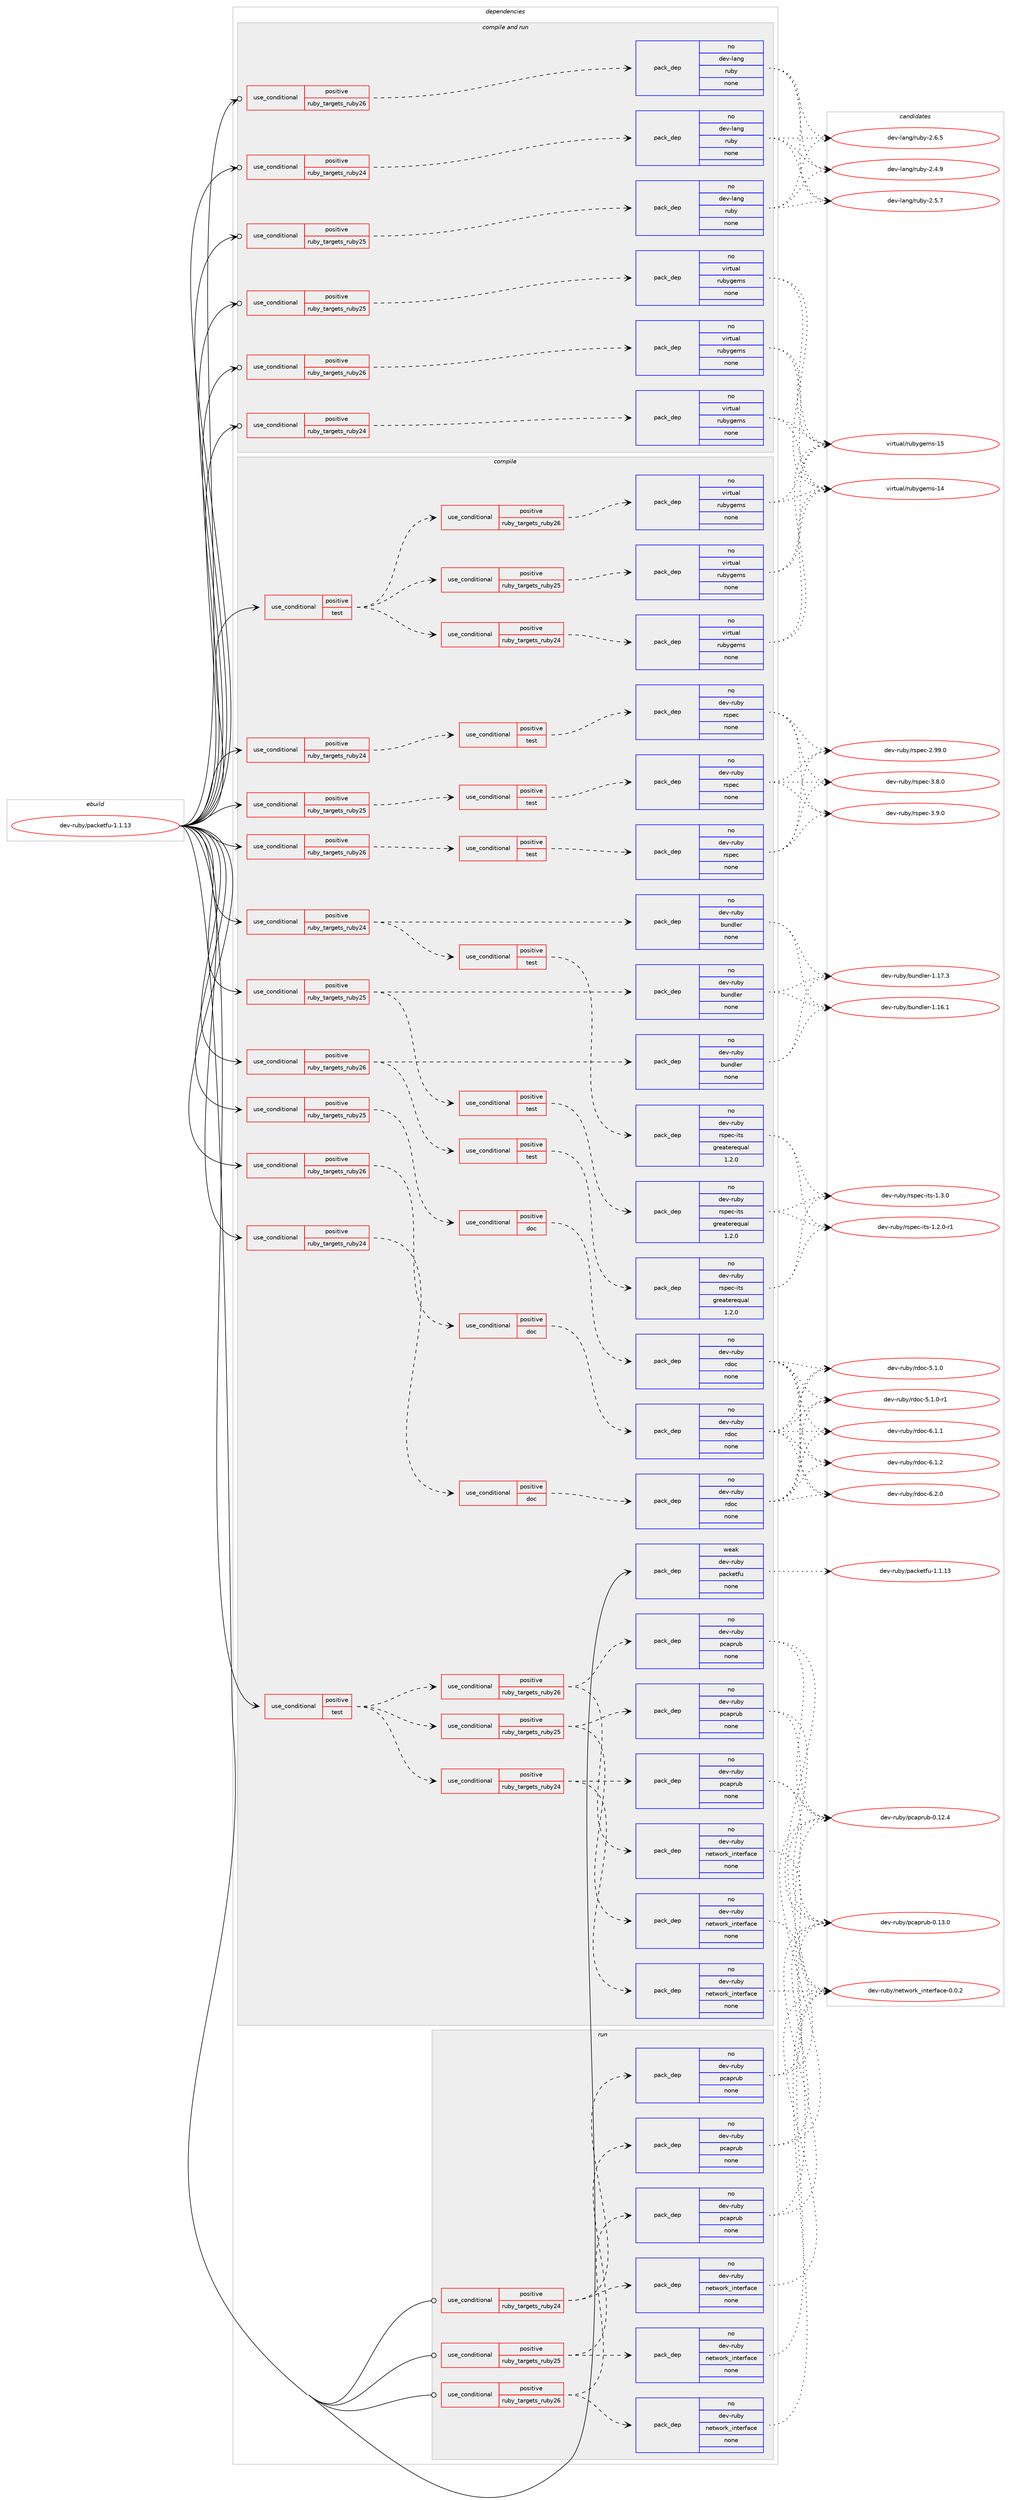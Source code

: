 digraph prolog {

# *************
# Graph options
# *************

newrank=true;
concentrate=true;
compound=true;
graph [rankdir=LR,fontname=Helvetica,fontsize=10,ranksep=1.5];#, ranksep=2.5, nodesep=0.2];
edge  [arrowhead=vee];
node  [fontname=Helvetica,fontsize=10];

# **********
# The ebuild
# **********

subgraph cluster_leftcol {
color=gray;
rank=same;
label=<<i>ebuild</i>>;
id [label="dev-ruby/packetfu-1.1.13", color=red, width=4, href="../dev-ruby/packetfu-1.1.13.svg"];
}

# ****************
# The dependencies
# ****************

subgraph cluster_midcol {
color=gray;
label=<<i>dependencies</i>>;
subgraph cluster_compile {
fillcolor="#eeeeee";
style=filled;
label=<<i>compile</i>>;
subgraph cond169888 {
dependency699621 [label=<<TABLE BORDER="0" CELLBORDER="1" CELLSPACING="0" CELLPADDING="4"><TR><TD ROWSPAN="3" CELLPADDING="10">use_conditional</TD></TR><TR><TD>positive</TD></TR><TR><TD>ruby_targets_ruby24</TD></TR></TABLE>>, shape=none, color=red];
subgraph cond169889 {
dependency699622 [label=<<TABLE BORDER="0" CELLBORDER="1" CELLSPACING="0" CELLPADDING="4"><TR><TD ROWSPAN="3" CELLPADDING="10">use_conditional</TD></TR><TR><TD>positive</TD></TR><TR><TD>doc</TD></TR></TABLE>>, shape=none, color=red];
subgraph pack517703 {
dependency699623 [label=<<TABLE BORDER="0" CELLBORDER="1" CELLSPACING="0" CELLPADDING="4" WIDTH="220"><TR><TD ROWSPAN="6" CELLPADDING="30">pack_dep</TD></TR><TR><TD WIDTH="110">no</TD></TR><TR><TD>dev-ruby</TD></TR><TR><TD>rdoc</TD></TR><TR><TD>none</TD></TR><TR><TD></TD></TR></TABLE>>, shape=none, color=blue];
}
dependency699622:e -> dependency699623:w [weight=20,style="dashed",arrowhead="vee"];
}
dependency699621:e -> dependency699622:w [weight=20,style="dashed",arrowhead="vee"];
}
id:e -> dependency699621:w [weight=20,style="solid",arrowhead="vee"];
subgraph cond169890 {
dependency699624 [label=<<TABLE BORDER="0" CELLBORDER="1" CELLSPACING="0" CELLPADDING="4"><TR><TD ROWSPAN="3" CELLPADDING="10">use_conditional</TD></TR><TR><TD>positive</TD></TR><TR><TD>ruby_targets_ruby24</TD></TR></TABLE>>, shape=none, color=red];
subgraph cond169891 {
dependency699625 [label=<<TABLE BORDER="0" CELLBORDER="1" CELLSPACING="0" CELLPADDING="4"><TR><TD ROWSPAN="3" CELLPADDING="10">use_conditional</TD></TR><TR><TD>positive</TD></TR><TR><TD>test</TD></TR></TABLE>>, shape=none, color=red];
subgraph pack517704 {
dependency699626 [label=<<TABLE BORDER="0" CELLBORDER="1" CELLSPACING="0" CELLPADDING="4" WIDTH="220"><TR><TD ROWSPAN="6" CELLPADDING="30">pack_dep</TD></TR><TR><TD WIDTH="110">no</TD></TR><TR><TD>dev-ruby</TD></TR><TR><TD>rspec</TD></TR><TR><TD>none</TD></TR><TR><TD></TD></TR></TABLE>>, shape=none, color=blue];
}
dependency699625:e -> dependency699626:w [weight=20,style="dashed",arrowhead="vee"];
}
dependency699624:e -> dependency699625:w [weight=20,style="dashed",arrowhead="vee"];
}
id:e -> dependency699624:w [weight=20,style="solid",arrowhead="vee"];
subgraph cond169892 {
dependency699627 [label=<<TABLE BORDER="0" CELLBORDER="1" CELLSPACING="0" CELLPADDING="4"><TR><TD ROWSPAN="3" CELLPADDING="10">use_conditional</TD></TR><TR><TD>positive</TD></TR><TR><TD>ruby_targets_ruby24</TD></TR></TABLE>>, shape=none, color=red];
subgraph cond169893 {
dependency699628 [label=<<TABLE BORDER="0" CELLBORDER="1" CELLSPACING="0" CELLPADDING="4"><TR><TD ROWSPAN="3" CELLPADDING="10">use_conditional</TD></TR><TR><TD>positive</TD></TR><TR><TD>test</TD></TR></TABLE>>, shape=none, color=red];
subgraph pack517705 {
dependency699629 [label=<<TABLE BORDER="0" CELLBORDER="1" CELLSPACING="0" CELLPADDING="4" WIDTH="220"><TR><TD ROWSPAN="6" CELLPADDING="30">pack_dep</TD></TR><TR><TD WIDTH="110">no</TD></TR><TR><TD>dev-ruby</TD></TR><TR><TD>rspec-its</TD></TR><TR><TD>greaterequal</TD></TR><TR><TD>1.2.0</TD></TR></TABLE>>, shape=none, color=blue];
}
dependency699628:e -> dependency699629:w [weight=20,style="dashed",arrowhead="vee"];
}
dependency699627:e -> dependency699628:w [weight=20,style="dashed",arrowhead="vee"];
subgraph pack517706 {
dependency699630 [label=<<TABLE BORDER="0" CELLBORDER="1" CELLSPACING="0" CELLPADDING="4" WIDTH="220"><TR><TD ROWSPAN="6" CELLPADDING="30">pack_dep</TD></TR><TR><TD WIDTH="110">no</TD></TR><TR><TD>dev-ruby</TD></TR><TR><TD>bundler</TD></TR><TR><TD>none</TD></TR><TR><TD></TD></TR></TABLE>>, shape=none, color=blue];
}
dependency699627:e -> dependency699630:w [weight=20,style="dashed",arrowhead="vee"];
}
id:e -> dependency699627:w [weight=20,style="solid",arrowhead="vee"];
subgraph cond169894 {
dependency699631 [label=<<TABLE BORDER="0" CELLBORDER="1" CELLSPACING="0" CELLPADDING="4"><TR><TD ROWSPAN="3" CELLPADDING="10">use_conditional</TD></TR><TR><TD>positive</TD></TR><TR><TD>ruby_targets_ruby25</TD></TR></TABLE>>, shape=none, color=red];
subgraph cond169895 {
dependency699632 [label=<<TABLE BORDER="0" CELLBORDER="1" CELLSPACING="0" CELLPADDING="4"><TR><TD ROWSPAN="3" CELLPADDING="10">use_conditional</TD></TR><TR><TD>positive</TD></TR><TR><TD>doc</TD></TR></TABLE>>, shape=none, color=red];
subgraph pack517707 {
dependency699633 [label=<<TABLE BORDER="0" CELLBORDER="1" CELLSPACING="0" CELLPADDING="4" WIDTH="220"><TR><TD ROWSPAN="6" CELLPADDING="30">pack_dep</TD></TR><TR><TD WIDTH="110">no</TD></TR><TR><TD>dev-ruby</TD></TR><TR><TD>rdoc</TD></TR><TR><TD>none</TD></TR><TR><TD></TD></TR></TABLE>>, shape=none, color=blue];
}
dependency699632:e -> dependency699633:w [weight=20,style="dashed",arrowhead="vee"];
}
dependency699631:e -> dependency699632:w [weight=20,style="dashed",arrowhead="vee"];
}
id:e -> dependency699631:w [weight=20,style="solid",arrowhead="vee"];
subgraph cond169896 {
dependency699634 [label=<<TABLE BORDER="0" CELLBORDER="1" CELLSPACING="0" CELLPADDING="4"><TR><TD ROWSPAN="3" CELLPADDING="10">use_conditional</TD></TR><TR><TD>positive</TD></TR><TR><TD>ruby_targets_ruby25</TD></TR></TABLE>>, shape=none, color=red];
subgraph cond169897 {
dependency699635 [label=<<TABLE BORDER="0" CELLBORDER="1" CELLSPACING="0" CELLPADDING="4"><TR><TD ROWSPAN="3" CELLPADDING="10">use_conditional</TD></TR><TR><TD>positive</TD></TR><TR><TD>test</TD></TR></TABLE>>, shape=none, color=red];
subgraph pack517708 {
dependency699636 [label=<<TABLE BORDER="0" CELLBORDER="1" CELLSPACING="0" CELLPADDING="4" WIDTH="220"><TR><TD ROWSPAN="6" CELLPADDING="30">pack_dep</TD></TR><TR><TD WIDTH="110">no</TD></TR><TR><TD>dev-ruby</TD></TR><TR><TD>rspec</TD></TR><TR><TD>none</TD></TR><TR><TD></TD></TR></TABLE>>, shape=none, color=blue];
}
dependency699635:e -> dependency699636:w [weight=20,style="dashed",arrowhead="vee"];
}
dependency699634:e -> dependency699635:w [weight=20,style="dashed",arrowhead="vee"];
}
id:e -> dependency699634:w [weight=20,style="solid",arrowhead="vee"];
subgraph cond169898 {
dependency699637 [label=<<TABLE BORDER="0" CELLBORDER="1" CELLSPACING="0" CELLPADDING="4"><TR><TD ROWSPAN="3" CELLPADDING="10">use_conditional</TD></TR><TR><TD>positive</TD></TR><TR><TD>ruby_targets_ruby25</TD></TR></TABLE>>, shape=none, color=red];
subgraph cond169899 {
dependency699638 [label=<<TABLE BORDER="0" CELLBORDER="1" CELLSPACING="0" CELLPADDING="4"><TR><TD ROWSPAN="3" CELLPADDING="10">use_conditional</TD></TR><TR><TD>positive</TD></TR><TR><TD>test</TD></TR></TABLE>>, shape=none, color=red];
subgraph pack517709 {
dependency699639 [label=<<TABLE BORDER="0" CELLBORDER="1" CELLSPACING="0" CELLPADDING="4" WIDTH="220"><TR><TD ROWSPAN="6" CELLPADDING="30">pack_dep</TD></TR><TR><TD WIDTH="110">no</TD></TR><TR><TD>dev-ruby</TD></TR><TR><TD>rspec-its</TD></TR><TR><TD>greaterequal</TD></TR><TR><TD>1.2.0</TD></TR></TABLE>>, shape=none, color=blue];
}
dependency699638:e -> dependency699639:w [weight=20,style="dashed",arrowhead="vee"];
}
dependency699637:e -> dependency699638:w [weight=20,style="dashed",arrowhead="vee"];
subgraph pack517710 {
dependency699640 [label=<<TABLE BORDER="0" CELLBORDER="1" CELLSPACING="0" CELLPADDING="4" WIDTH="220"><TR><TD ROWSPAN="6" CELLPADDING="30">pack_dep</TD></TR><TR><TD WIDTH="110">no</TD></TR><TR><TD>dev-ruby</TD></TR><TR><TD>bundler</TD></TR><TR><TD>none</TD></TR><TR><TD></TD></TR></TABLE>>, shape=none, color=blue];
}
dependency699637:e -> dependency699640:w [weight=20,style="dashed",arrowhead="vee"];
}
id:e -> dependency699637:w [weight=20,style="solid",arrowhead="vee"];
subgraph cond169900 {
dependency699641 [label=<<TABLE BORDER="0" CELLBORDER="1" CELLSPACING="0" CELLPADDING="4"><TR><TD ROWSPAN="3" CELLPADDING="10">use_conditional</TD></TR><TR><TD>positive</TD></TR><TR><TD>ruby_targets_ruby26</TD></TR></TABLE>>, shape=none, color=red];
subgraph cond169901 {
dependency699642 [label=<<TABLE BORDER="0" CELLBORDER="1" CELLSPACING="0" CELLPADDING="4"><TR><TD ROWSPAN="3" CELLPADDING="10">use_conditional</TD></TR><TR><TD>positive</TD></TR><TR><TD>doc</TD></TR></TABLE>>, shape=none, color=red];
subgraph pack517711 {
dependency699643 [label=<<TABLE BORDER="0" CELLBORDER="1" CELLSPACING="0" CELLPADDING="4" WIDTH="220"><TR><TD ROWSPAN="6" CELLPADDING="30">pack_dep</TD></TR><TR><TD WIDTH="110">no</TD></TR><TR><TD>dev-ruby</TD></TR><TR><TD>rdoc</TD></TR><TR><TD>none</TD></TR><TR><TD></TD></TR></TABLE>>, shape=none, color=blue];
}
dependency699642:e -> dependency699643:w [weight=20,style="dashed",arrowhead="vee"];
}
dependency699641:e -> dependency699642:w [weight=20,style="dashed",arrowhead="vee"];
}
id:e -> dependency699641:w [weight=20,style="solid",arrowhead="vee"];
subgraph cond169902 {
dependency699644 [label=<<TABLE BORDER="0" CELLBORDER="1" CELLSPACING="0" CELLPADDING="4"><TR><TD ROWSPAN="3" CELLPADDING="10">use_conditional</TD></TR><TR><TD>positive</TD></TR><TR><TD>ruby_targets_ruby26</TD></TR></TABLE>>, shape=none, color=red];
subgraph cond169903 {
dependency699645 [label=<<TABLE BORDER="0" CELLBORDER="1" CELLSPACING="0" CELLPADDING="4"><TR><TD ROWSPAN="3" CELLPADDING="10">use_conditional</TD></TR><TR><TD>positive</TD></TR><TR><TD>test</TD></TR></TABLE>>, shape=none, color=red];
subgraph pack517712 {
dependency699646 [label=<<TABLE BORDER="0" CELLBORDER="1" CELLSPACING="0" CELLPADDING="4" WIDTH="220"><TR><TD ROWSPAN="6" CELLPADDING="30">pack_dep</TD></TR><TR><TD WIDTH="110">no</TD></TR><TR><TD>dev-ruby</TD></TR><TR><TD>rspec</TD></TR><TR><TD>none</TD></TR><TR><TD></TD></TR></TABLE>>, shape=none, color=blue];
}
dependency699645:e -> dependency699646:w [weight=20,style="dashed",arrowhead="vee"];
}
dependency699644:e -> dependency699645:w [weight=20,style="dashed",arrowhead="vee"];
}
id:e -> dependency699644:w [weight=20,style="solid",arrowhead="vee"];
subgraph cond169904 {
dependency699647 [label=<<TABLE BORDER="0" CELLBORDER="1" CELLSPACING="0" CELLPADDING="4"><TR><TD ROWSPAN="3" CELLPADDING="10">use_conditional</TD></TR><TR><TD>positive</TD></TR><TR><TD>ruby_targets_ruby26</TD></TR></TABLE>>, shape=none, color=red];
subgraph cond169905 {
dependency699648 [label=<<TABLE BORDER="0" CELLBORDER="1" CELLSPACING="0" CELLPADDING="4"><TR><TD ROWSPAN="3" CELLPADDING="10">use_conditional</TD></TR><TR><TD>positive</TD></TR><TR><TD>test</TD></TR></TABLE>>, shape=none, color=red];
subgraph pack517713 {
dependency699649 [label=<<TABLE BORDER="0" CELLBORDER="1" CELLSPACING="0" CELLPADDING="4" WIDTH="220"><TR><TD ROWSPAN="6" CELLPADDING="30">pack_dep</TD></TR><TR><TD WIDTH="110">no</TD></TR><TR><TD>dev-ruby</TD></TR><TR><TD>rspec-its</TD></TR><TR><TD>greaterequal</TD></TR><TR><TD>1.2.0</TD></TR></TABLE>>, shape=none, color=blue];
}
dependency699648:e -> dependency699649:w [weight=20,style="dashed",arrowhead="vee"];
}
dependency699647:e -> dependency699648:w [weight=20,style="dashed",arrowhead="vee"];
subgraph pack517714 {
dependency699650 [label=<<TABLE BORDER="0" CELLBORDER="1" CELLSPACING="0" CELLPADDING="4" WIDTH="220"><TR><TD ROWSPAN="6" CELLPADDING="30">pack_dep</TD></TR><TR><TD WIDTH="110">no</TD></TR><TR><TD>dev-ruby</TD></TR><TR><TD>bundler</TD></TR><TR><TD>none</TD></TR><TR><TD></TD></TR></TABLE>>, shape=none, color=blue];
}
dependency699647:e -> dependency699650:w [weight=20,style="dashed",arrowhead="vee"];
}
id:e -> dependency699647:w [weight=20,style="solid",arrowhead="vee"];
subgraph cond169906 {
dependency699651 [label=<<TABLE BORDER="0" CELLBORDER="1" CELLSPACING="0" CELLPADDING="4"><TR><TD ROWSPAN="3" CELLPADDING="10">use_conditional</TD></TR><TR><TD>positive</TD></TR><TR><TD>test</TD></TR></TABLE>>, shape=none, color=red];
subgraph cond169907 {
dependency699652 [label=<<TABLE BORDER="0" CELLBORDER="1" CELLSPACING="0" CELLPADDING="4"><TR><TD ROWSPAN="3" CELLPADDING="10">use_conditional</TD></TR><TR><TD>positive</TD></TR><TR><TD>ruby_targets_ruby24</TD></TR></TABLE>>, shape=none, color=red];
subgraph pack517715 {
dependency699653 [label=<<TABLE BORDER="0" CELLBORDER="1" CELLSPACING="0" CELLPADDING="4" WIDTH="220"><TR><TD ROWSPAN="6" CELLPADDING="30">pack_dep</TD></TR><TR><TD WIDTH="110">no</TD></TR><TR><TD>dev-ruby</TD></TR><TR><TD>network_interface</TD></TR><TR><TD>none</TD></TR><TR><TD></TD></TR></TABLE>>, shape=none, color=blue];
}
dependency699652:e -> dependency699653:w [weight=20,style="dashed",arrowhead="vee"];
subgraph pack517716 {
dependency699654 [label=<<TABLE BORDER="0" CELLBORDER="1" CELLSPACING="0" CELLPADDING="4" WIDTH="220"><TR><TD ROWSPAN="6" CELLPADDING="30">pack_dep</TD></TR><TR><TD WIDTH="110">no</TD></TR><TR><TD>dev-ruby</TD></TR><TR><TD>pcaprub</TD></TR><TR><TD>none</TD></TR><TR><TD></TD></TR></TABLE>>, shape=none, color=blue];
}
dependency699652:e -> dependency699654:w [weight=20,style="dashed",arrowhead="vee"];
}
dependency699651:e -> dependency699652:w [weight=20,style="dashed",arrowhead="vee"];
subgraph cond169908 {
dependency699655 [label=<<TABLE BORDER="0" CELLBORDER="1" CELLSPACING="0" CELLPADDING="4"><TR><TD ROWSPAN="3" CELLPADDING="10">use_conditional</TD></TR><TR><TD>positive</TD></TR><TR><TD>ruby_targets_ruby25</TD></TR></TABLE>>, shape=none, color=red];
subgraph pack517717 {
dependency699656 [label=<<TABLE BORDER="0" CELLBORDER="1" CELLSPACING="0" CELLPADDING="4" WIDTH="220"><TR><TD ROWSPAN="6" CELLPADDING="30">pack_dep</TD></TR><TR><TD WIDTH="110">no</TD></TR><TR><TD>dev-ruby</TD></TR><TR><TD>network_interface</TD></TR><TR><TD>none</TD></TR><TR><TD></TD></TR></TABLE>>, shape=none, color=blue];
}
dependency699655:e -> dependency699656:w [weight=20,style="dashed",arrowhead="vee"];
subgraph pack517718 {
dependency699657 [label=<<TABLE BORDER="0" CELLBORDER="1" CELLSPACING="0" CELLPADDING="4" WIDTH="220"><TR><TD ROWSPAN="6" CELLPADDING="30">pack_dep</TD></TR><TR><TD WIDTH="110">no</TD></TR><TR><TD>dev-ruby</TD></TR><TR><TD>pcaprub</TD></TR><TR><TD>none</TD></TR><TR><TD></TD></TR></TABLE>>, shape=none, color=blue];
}
dependency699655:e -> dependency699657:w [weight=20,style="dashed",arrowhead="vee"];
}
dependency699651:e -> dependency699655:w [weight=20,style="dashed",arrowhead="vee"];
subgraph cond169909 {
dependency699658 [label=<<TABLE BORDER="0" CELLBORDER="1" CELLSPACING="0" CELLPADDING="4"><TR><TD ROWSPAN="3" CELLPADDING="10">use_conditional</TD></TR><TR><TD>positive</TD></TR><TR><TD>ruby_targets_ruby26</TD></TR></TABLE>>, shape=none, color=red];
subgraph pack517719 {
dependency699659 [label=<<TABLE BORDER="0" CELLBORDER="1" CELLSPACING="0" CELLPADDING="4" WIDTH="220"><TR><TD ROWSPAN="6" CELLPADDING="30">pack_dep</TD></TR><TR><TD WIDTH="110">no</TD></TR><TR><TD>dev-ruby</TD></TR><TR><TD>network_interface</TD></TR><TR><TD>none</TD></TR><TR><TD></TD></TR></TABLE>>, shape=none, color=blue];
}
dependency699658:e -> dependency699659:w [weight=20,style="dashed",arrowhead="vee"];
subgraph pack517720 {
dependency699660 [label=<<TABLE BORDER="0" CELLBORDER="1" CELLSPACING="0" CELLPADDING="4" WIDTH="220"><TR><TD ROWSPAN="6" CELLPADDING="30">pack_dep</TD></TR><TR><TD WIDTH="110">no</TD></TR><TR><TD>dev-ruby</TD></TR><TR><TD>pcaprub</TD></TR><TR><TD>none</TD></TR><TR><TD></TD></TR></TABLE>>, shape=none, color=blue];
}
dependency699658:e -> dependency699660:w [weight=20,style="dashed",arrowhead="vee"];
}
dependency699651:e -> dependency699658:w [weight=20,style="dashed",arrowhead="vee"];
}
id:e -> dependency699651:w [weight=20,style="solid",arrowhead="vee"];
subgraph cond169910 {
dependency699661 [label=<<TABLE BORDER="0" CELLBORDER="1" CELLSPACING="0" CELLPADDING="4"><TR><TD ROWSPAN="3" CELLPADDING="10">use_conditional</TD></TR><TR><TD>positive</TD></TR><TR><TD>test</TD></TR></TABLE>>, shape=none, color=red];
subgraph cond169911 {
dependency699662 [label=<<TABLE BORDER="0" CELLBORDER="1" CELLSPACING="0" CELLPADDING="4"><TR><TD ROWSPAN="3" CELLPADDING="10">use_conditional</TD></TR><TR><TD>positive</TD></TR><TR><TD>ruby_targets_ruby24</TD></TR></TABLE>>, shape=none, color=red];
subgraph pack517721 {
dependency699663 [label=<<TABLE BORDER="0" CELLBORDER="1" CELLSPACING="0" CELLPADDING="4" WIDTH="220"><TR><TD ROWSPAN="6" CELLPADDING="30">pack_dep</TD></TR><TR><TD WIDTH="110">no</TD></TR><TR><TD>virtual</TD></TR><TR><TD>rubygems</TD></TR><TR><TD>none</TD></TR><TR><TD></TD></TR></TABLE>>, shape=none, color=blue];
}
dependency699662:e -> dependency699663:w [weight=20,style="dashed",arrowhead="vee"];
}
dependency699661:e -> dependency699662:w [weight=20,style="dashed",arrowhead="vee"];
subgraph cond169912 {
dependency699664 [label=<<TABLE BORDER="0" CELLBORDER="1" CELLSPACING="0" CELLPADDING="4"><TR><TD ROWSPAN="3" CELLPADDING="10">use_conditional</TD></TR><TR><TD>positive</TD></TR><TR><TD>ruby_targets_ruby25</TD></TR></TABLE>>, shape=none, color=red];
subgraph pack517722 {
dependency699665 [label=<<TABLE BORDER="0" CELLBORDER="1" CELLSPACING="0" CELLPADDING="4" WIDTH="220"><TR><TD ROWSPAN="6" CELLPADDING="30">pack_dep</TD></TR><TR><TD WIDTH="110">no</TD></TR><TR><TD>virtual</TD></TR><TR><TD>rubygems</TD></TR><TR><TD>none</TD></TR><TR><TD></TD></TR></TABLE>>, shape=none, color=blue];
}
dependency699664:e -> dependency699665:w [weight=20,style="dashed",arrowhead="vee"];
}
dependency699661:e -> dependency699664:w [weight=20,style="dashed",arrowhead="vee"];
subgraph cond169913 {
dependency699666 [label=<<TABLE BORDER="0" CELLBORDER="1" CELLSPACING="0" CELLPADDING="4"><TR><TD ROWSPAN="3" CELLPADDING="10">use_conditional</TD></TR><TR><TD>positive</TD></TR><TR><TD>ruby_targets_ruby26</TD></TR></TABLE>>, shape=none, color=red];
subgraph pack517723 {
dependency699667 [label=<<TABLE BORDER="0" CELLBORDER="1" CELLSPACING="0" CELLPADDING="4" WIDTH="220"><TR><TD ROWSPAN="6" CELLPADDING="30">pack_dep</TD></TR><TR><TD WIDTH="110">no</TD></TR><TR><TD>virtual</TD></TR><TR><TD>rubygems</TD></TR><TR><TD>none</TD></TR><TR><TD></TD></TR></TABLE>>, shape=none, color=blue];
}
dependency699666:e -> dependency699667:w [weight=20,style="dashed",arrowhead="vee"];
}
dependency699661:e -> dependency699666:w [weight=20,style="dashed",arrowhead="vee"];
}
id:e -> dependency699661:w [weight=20,style="solid",arrowhead="vee"];
subgraph pack517724 {
dependency699668 [label=<<TABLE BORDER="0" CELLBORDER="1" CELLSPACING="0" CELLPADDING="4" WIDTH="220"><TR><TD ROWSPAN="6" CELLPADDING="30">pack_dep</TD></TR><TR><TD WIDTH="110">weak</TD></TR><TR><TD>dev-ruby</TD></TR><TR><TD>packetfu</TD></TR><TR><TD>none</TD></TR><TR><TD></TD></TR></TABLE>>, shape=none, color=blue];
}
id:e -> dependency699668:w [weight=20,style="solid",arrowhead="vee"];
}
subgraph cluster_compileandrun {
fillcolor="#eeeeee";
style=filled;
label=<<i>compile and run</i>>;
subgraph cond169914 {
dependency699669 [label=<<TABLE BORDER="0" CELLBORDER="1" CELLSPACING="0" CELLPADDING="4"><TR><TD ROWSPAN="3" CELLPADDING="10">use_conditional</TD></TR><TR><TD>positive</TD></TR><TR><TD>ruby_targets_ruby24</TD></TR></TABLE>>, shape=none, color=red];
subgraph pack517725 {
dependency699670 [label=<<TABLE BORDER="0" CELLBORDER="1" CELLSPACING="0" CELLPADDING="4" WIDTH="220"><TR><TD ROWSPAN="6" CELLPADDING="30">pack_dep</TD></TR><TR><TD WIDTH="110">no</TD></TR><TR><TD>dev-lang</TD></TR><TR><TD>ruby</TD></TR><TR><TD>none</TD></TR><TR><TD></TD></TR></TABLE>>, shape=none, color=blue];
}
dependency699669:e -> dependency699670:w [weight=20,style="dashed",arrowhead="vee"];
}
id:e -> dependency699669:w [weight=20,style="solid",arrowhead="odotvee"];
subgraph cond169915 {
dependency699671 [label=<<TABLE BORDER="0" CELLBORDER="1" CELLSPACING="0" CELLPADDING="4"><TR><TD ROWSPAN="3" CELLPADDING="10">use_conditional</TD></TR><TR><TD>positive</TD></TR><TR><TD>ruby_targets_ruby24</TD></TR></TABLE>>, shape=none, color=red];
subgraph pack517726 {
dependency699672 [label=<<TABLE BORDER="0" CELLBORDER="1" CELLSPACING="0" CELLPADDING="4" WIDTH="220"><TR><TD ROWSPAN="6" CELLPADDING="30">pack_dep</TD></TR><TR><TD WIDTH="110">no</TD></TR><TR><TD>virtual</TD></TR><TR><TD>rubygems</TD></TR><TR><TD>none</TD></TR><TR><TD></TD></TR></TABLE>>, shape=none, color=blue];
}
dependency699671:e -> dependency699672:w [weight=20,style="dashed",arrowhead="vee"];
}
id:e -> dependency699671:w [weight=20,style="solid",arrowhead="odotvee"];
subgraph cond169916 {
dependency699673 [label=<<TABLE BORDER="0" CELLBORDER="1" CELLSPACING="0" CELLPADDING="4"><TR><TD ROWSPAN="3" CELLPADDING="10">use_conditional</TD></TR><TR><TD>positive</TD></TR><TR><TD>ruby_targets_ruby25</TD></TR></TABLE>>, shape=none, color=red];
subgraph pack517727 {
dependency699674 [label=<<TABLE BORDER="0" CELLBORDER="1" CELLSPACING="0" CELLPADDING="4" WIDTH="220"><TR><TD ROWSPAN="6" CELLPADDING="30">pack_dep</TD></TR><TR><TD WIDTH="110">no</TD></TR><TR><TD>dev-lang</TD></TR><TR><TD>ruby</TD></TR><TR><TD>none</TD></TR><TR><TD></TD></TR></TABLE>>, shape=none, color=blue];
}
dependency699673:e -> dependency699674:w [weight=20,style="dashed",arrowhead="vee"];
}
id:e -> dependency699673:w [weight=20,style="solid",arrowhead="odotvee"];
subgraph cond169917 {
dependency699675 [label=<<TABLE BORDER="0" CELLBORDER="1" CELLSPACING="0" CELLPADDING="4"><TR><TD ROWSPAN="3" CELLPADDING="10">use_conditional</TD></TR><TR><TD>positive</TD></TR><TR><TD>ruby_targets_ruby25</TD></TR></TABLE>>, shape=none, color=red];
subgraph pack517728 {
dependency699676 [label=<<TABLE BORDER="0" CELLBORDER="1" CELLSPACING="0" CELLPADDING="4" WIDTH="220"><TR><TD ROWSPAN="6" CELLPADDING="30">pack_dep</TD></TR><TR><TD WIDTH="110">no</TD></TR><TR><TD>virtual</TD></TR><TR><TD>rubygems</TD></TR><TR><TD>none</TD></TR><TR><TD></TD></TR></TABLE>>, shape=none, color=blue];
}
dependency699675:e -> dependency699676:w [weight=20,style="dashed",arrowhead="vee"];
}
id:e -> dependency699675:w [weight=20,style="solid",arrowhead="odotvee"];
subgraph cond169918 {
dependency699677 [label=<<TABLE BORDER="0" CELLBORDER="1" CELLSPACING="0" CELLPADDING="4"><TR><TD ROWSPAN="3" CELLPADDING="10">use_conditional</TD></TR><TR><TD>positive</TD></TR><TR><TD>ruby_targets_ruby26</TD></TR></TABLE>>, shape=none, color=red];
subgraph pack517729 {
dependency699678 [label=<<TABLE BORDER="0" CELLBORDER="1" CELLSPACING="0" CELLPADDING="4" WIDTH="220"><TR><TD ROWSPAN="6" CELLPADDING="30">pack_dep</TD></TR><TR><TD WIDTH="110">no</TD></TR><TR><TD>dev-lang</TD></TR><TR><TD>ruby</TD></TR><TR><TD>none</TD></TR><TR><TD></TD></TR></TABLE>>, shape=none, color=blue];
}
dependency699677:e -> dependency699678:w [weight=20,style="dashed",arrowhead="vee"];
}
id:e -> dependency699677:w [weight=20,style="solid",arrowhead="odotvee"];
subgraph cond169919 {
dependency699679 [label=<<TABLE BORDER="0" CELLBORDER="1" CELLSPACING="0" CELLPADDING="4"><TR><TD ROWSPAN="3" CELLPADDING="10">use_conditional</TD></TR><TR><TD>positive</TD></TR><TR><TD>ruby_targets_ruby26</TD></TR></TABLE>>, shape=none, color=red];
subgraph pack517730 {
dependency699680 [label=<<TABLE BORDER="0" CELLBORDER="1" CELLSPACING="0" CELLPADDING="4" WIDTH="220"><TR><TD ROWSPAN="6" CELLPADDING="30">pack_dep</TD></TR><TR><TD WIDTH="110">no</TD></TR><TR><TD>virtual</TD></TR><TR><TD>rubygems</TD></TR><TR><TD>none</TD></TR><TR><TD></TD></TR></TABLE>>, shape=none, color=blue];
}
dependency699679:e -> dependency699680:w [weight=20,style="dashed",arrowhead="vee"];
}
id:e -> dependency699679:w [weight=20,style="solid",arrowhead="odotvee"];
}
subgraph cluster_run {
fillcolor="#eeeeee";
style=filled;
label=<<i>run</i>>;
subgraph cond169920 {
dependency699681 [label=<<TABLE BORDER="0" CELLBORDER="1" CELLSPACING="0" CELLPADDING="4"><TR><TD ROWSPAN="3" CELLPADDING="10">use_conditional</TD></TR><TR><TD>positive</TD></TR><TR><TD>ruby_targets_ruby24</TD></TR></TABLE>>, shape=none, color=red];
subgraph pack517731 {
dependency699682 [label=<<TABLE BORDER="0" CELLBORDER="1" CELLSPACING="0" CELLPADDING="4" WIDTH="220"><TR><TD ROWSPAN="6" CELLPADDING="30">pack_dep</TD></TR><TR><TD WIDTH="110">no</TD></TR><TR><TD>dev-ruby</TD></TR><TR><TD>network_interface</TD></TR><TR><TD>none</TD></TR><TR><TD></TD></TR></TABLE>>, shape=none, color=blue];
}
dependency699681:e -> dependency699682:w [weight=20,style="dashed",arrowhead="vee"];
subgraph pack517732 {
dependency699683 [label=<<TABLE BORDER="0" CELLBORDER="1" CELLSPACING="0" CELLPADDING="4" WIDTH="220"><TR><TD ROWSPAN="6" CELLPADDING="30">pack_dep</TD></TR><TR><TD WIDTH="110">no</TD></TR><TR><TD>dev-ruby</TD></TR><TR><TD>pcaprub</TD></TR><TR><TD>none</TD></TR><TR><TD></TD></TR></TABLE>>, shape=none, color=blue];
}
dependency699681:e -> dependency699683:w [weight=20,style="dashed",arrowhead="vee"];
}
id:e -> dependency699681:w [weight=20,style="solid",arrowhead="odot"];
subgraph cond169921 {
dependency699684 [label=<<TABLE BORDER="0" CELLBORDER="1" CELLSPACING="0" CELLPADDING="4"><TR><TD ROWSPAN="3" CELLPADDING="10">use_conditional</TD></TR><TR><TD>positive</TD></TR><TR><TD>ruby_targets_ruby25</TD></TR></TABLE>>, shape=none, color=red];
subgraph pack517733 {
dependency699685 [label=<<TABLE BORDER="0" CELLBORDER="1" CELLSPACING="0" CELLPADDING="4" WIDTH="220"><TR><TD ROWSPAN="6" CELLPADDING="30">pack_dep</TD></TR><TR><TD WIDTH="110">no</TD></TR><TR><TD>dev-ruby</TD></TR><TR><TD>network_interface</TD></TR><TR><TD>none</TD></TR><TR><TD></TD></TR></TABLE>>, shape=none, color=blue];
}
dependency699684:e -> dependency699685:w [weight=20,style="dashed",arrowhead="vee"];
subgraph pack517734 {
dependency699686 [label=<<TABLE BORDER="0" CELLBORDER="1" CELLSPACING="0" CELLPADDING="4" WIDTH="220"><TR><TD ROWSPAN="6" CELLPADDING="30">pack_dep</TD></TR><TR><TD WIDTH="110">no</TD></TR><TR><TD>dev-ruby</TD></TR><TR><TD>pcaprub</TD></TR><TR><TD>none</TD></TR><TR><TD></TD></TR></TABLE>>, shape=none, color=blue];
}
dependency699684:e -> dependency699686:w [weight=20,style="dashed",arrowhead="vee"];
}
id:e -> dependency699684:w [weight=20,style="solid",arrowhead="odot"];
subgraph cond169922 {
dependency699687 [label=<<TABLE BORDER="0" CELLBORDER="1" CELLSPACING="0" CELLPADDING="4"><TR><TD ROWSPAN="3" CELLPADDING="10">use_conditional</TD></TR><TR><TD>positive</TD></TR><TR><TD>ruby_targets_ruby26</TD></TR></TABLE>>, shape=none, color=red];
subgraph pack517735 {
dependency699688 [label=<<TABLE BORDER="0" CELLBORDER="1" CELLSPACING="0" CELLPADDING="4" WIDTH="220"><TR><TD ROWSPAN="6" CELLPADDING="30">pack_dep</TD></TR><TR><TD WIDTH="110">no</TD></TR><TR><TD>dev-ruby</TD></TR><TR><TD>network_interface</TD></TR><TR><TD>none</TD></TR><TR><TD></TD></TR></TABLE>>, shape=none, color=blue];
}
dependency699687:e -> dependency699688:w [weight=20,style="dashed",arrowhead="vee"];
subgraph pack517736 {
dependency699689 [label=<<TABLE BORDER="0" CELLBORDER="1" CELLSPACING="0" CELLPADDING="4" WIDTH="220"><TR><TD ROWSPAN="6" CELLPADDING="30">pack_dep</TD></TR><TR><TD WIDTH="110">no</TD></TR><TR><TD>dev-ruby</TD></TR><TR><TD>pcaprub</TD></TR><TR><TD>none</TD></TR><TR><TD></TD></TR></TABLE>>, shape=none, color=blue];
}
dependency699687:e -> dependency699689:w [weight=20,style="dashed",arrowhead="vee"];
}
id:e -> dependency699687:w [weight=20,style="solid",arrowhead="odot"];
}
}

# **************
# The candidates
# **************

subgraph cluster_choices {
rank=same;
color=gray;
label=<<i>candidates</i>>;

subgraph choice517703 {
color=black;
nodesep=1;
choice10010111845114117981214711410011199455346494648 [label="dev-ruby/rdoc-5.1.0", color=red, width=4,href="../dev-ruby/rdoc-5.1.0.svg"];
choice100101118451141179812147114100111994553464946484511449 [label="dev-ruby/rdoc-5.1.0-r1", color=red, width=4,href="../dev-ruby/rdoc-5.1.0-r1.svg"];
choice10010111845114117981214711410011199455446494649 [label="dev-ruby/rdoc-6.1.1", color=red, width=4,href="../dev-ruby/rdoc-6.1.1.svg"];
choice10010111845114117981214711410011199455446494650 [label="dev-ruby/rdoc-6.1.2", color=red, width=4,href="../dev-ruby/rdoc-6.1.2.svg"];
choice10010111845114117981214711410011199455446504648 [label="dev-ruby/rdoc-6.2.0", color=red, width=4,href="../dev-ruby/rdoc-6.2.0.svg"];
dependency699623:e -> choice10010111845114117981214711410011199455346494648:w [style=dotted,weight="100"];
dependency699623:e -> choice100101118451141179812147114100111994553464946484511449:w [style=dotted,weight="100"];
dependency699623:e -> choice10010111845114117981214711410011199455446494649:w [style=dotted,weight="100"];
dependency699623:e -> choice10010111845114117981214711410011199455446494650:w [style=dotted,weight="100"];
dependency699623:e -> choice10010111845114117981214711410011199455446504648:w [style=dotted,weight="100"];
}
subgraph choice517704 {
color=black;
nodesep=1;
choice1001011184511411798121471141151121019945504657574648 [label="dev-ruby/rspec-2.99.0", color=red, width=4,href="../dev-ruby/rspec-2.99.0.svg"];
choice10010111845114117981214711411511210199455146564648 [label="dev-ruby/rspec-3.8.0", color=red, width=4,href="../dev-ruby/rspec-3.8.0.svg"];
choice10010111845114117981214711411511210199455146574648 [label="dev-ruby/rspec-3.9.0", color=red, width=4,href="../dev-ruby/rspec-3.9.0.svg"];
dependency699626:e -> choice1001011184511411798121471141151121019945504657574648:w [style=dotted,weight="100"];
dependency699626:e -> choice10010111845114117981214711411511210199455146564648:w [style=dotted,weight="100"];
dependency699626:e -> choice10010111845114117981214711411511210199455146574648:w [style=dotted,weight="100"];
}
subgraph choice517705 {
color=black;
nodesep=1;
choice10010111845114117981214711411511210199451051161154549465046484511449 [label="dev-ruby/rspec-its-1.2.0-r1", color=red, width=4,href="../dev-ruby/rspec-its-1.2.0-r1.svg"];
choice1001011184511411798121471141151121019945105116115454946514648 [label="dev-ruby/rspec-its-1.3.0", color=red, width=4,href="../dev-ruby/rspec-its-1.3.0.svg"];
dependency699629:e -> choice10010111845114117981214711411511210199451051161154549465046484511449:w [style=dotted,weight="100"];
dependency699629:e -> choice1001011184511411798121471141151121019945105116115454946514648:w [style=dotted,weight="100"];
}
subgraph choice517706 {
color=black;
nodesep=1;
choice1001011184511411798121479811711010010810111445494649544649 [label="dev-ruby/bundler-1.16.1", color=red, width=4,href="../dev-ruby/bundler-1.16.1.svg"];
choice1001011184511411798121479811711010010810111445494649554651 [label="dev-ruby/bundler-1.17.3", color=red, width=4,href="../dev-ruby/bundler-1.17.3.svg"];
dependency699630:e -> choice1001011184511411798121479811711010010810111445494649544649:w [style=dotted,weight="100"];
dependency699630:e -> choice1001011184511411798121479811711010010810111445494649554651:w [style=dotted,weight="100"];
}
subgraph choice517707 {
color=black;
nodesep=1;
choice10010111845114117981214711410011199455346494648 [label="dev-ruby/rdoc-5.1.0", color=red, width=4,href="../dev-ruby/rdoc-5.1.0.svg"];
choice100101118451141179812147114100111994553464946484511449 [label="dev-ruby/rdoc-5.1.0-r1", color=red, width=4,href="../dev-ruby/rdoc-5.1.0-r1.svg"];
choice10010111845114117981214711410011199455446494649 [label="dev-ruby/rdoc-6.1.1", color=red, width=4,href="../dev-ruby/rdoc-6.1.1.svg"];
choice10010111845114117981214711410011199455446494650 [label="dev-ruby/rdoc-6.1.2", color=red, width=4,href="../dev-ruby/rdoc-6.1.2.svg"];
choice10010111845114117981214711410011199455446504648 [label="dev-ruby/rdoc-6.2.0", color=red, width=4,href="../dev-ruby/rdoc-6.2.0.svg"];
dependency699633:e -> choice10010111845114117981214711410011199455346494648:w [style=dotted,weight="100"];
dependency699633:e -> choice100101118451141179812147114100111994553464946484511449:w [style=dotted,weight="100"];
dependency699633:e -> choice10010111845114117981214711410011199455446494649:w [style=dotted,weight="100"];
dependency699633:e -> choice10010111845114117981214711410011199455446494650:w [style=dotted,weight="100"];
dependency699633:e -> choice10010111845114117981214711410011199455446504648:w [style=dotted,weight="100"];
}
subgraph choice517708 {
color=black;
nodesep=1;
choice1001011184511411798121471141151121019945504657574648 [label="dev-ruby/rspec-2.99.0", color=red, width=4,href="../dev-ruby/rspec-2.99.0.svg"];
choice10010111845114117981214711411511210199455146564648 [label="dev-ruby/rspec-3.8.0", color=red, width=4,href="../dev-ruby/rspec-3.8.0.svg"];
choice10010111845114117981214711411511210199455146574648 [label="dev-ruby/rspec-3.9.0", color=red, width=4,href="../dev-ruby/rspec-3.9.0.svg"];
dependency699636:e -> choice1001011184511411798121471141151121019945504657574648:w [style=dotted,weight="100"];
dependency699636:e -> choice10010111845114117981214711411511210199455146564648:w [style=dotted,weight="100"];
dependency699636:e -> choice10010111845114117981214711411511210199455146574648:w [style=dotted,weight="100"];
}
subgraph choice517709 {
color=black;
nodesep=1;
choice10010111845114117981214711411511210199451051161154549465046484511449 [label="dev-ruby/rspec-its-1.2.0-r1", color=red, width=4,href="../dev-ruby/rspec-its-1.2.0-r1.svg"];
choice1001011184511411798121471141151121019945105116115454946514648 [label="dev-ruby/rspec-its-1.3.0", color=red, width=4,href="../dev-ruby/rspec-its-1.3.0.svg"];
dependency699639:e -> choice10010111845114117981214711411511210199451051161154549465046484511449:w [style=dotted,weight="100"];
dependency699639:e -> choice1001011184511411798121471141151121019945105116115454946514648:w [style=dotted,weight="100"];
}
subgraph choice517710 {
color=black;
nodesep=1;
choice1001011184511411798121479811711010010810111445494649544649 [label="dev-ruby/bundler-1.16.1", color=red, width=4,href="../dev-ruby/bundler-1.16.1.svg"];
choice1001011184511411798121479811711010010810111445494649554651 [label="dev-ruby/bundler-1.17.3", color=red, width=4,href="../dev-ruby/bundler-1.17.3.svg"];
dependency699640:e -> choice1001011184511411798121479811711010010810111445494649544649:w [style=dotted,weight="100"];
dependency699640:e -> choice1001011184511411798121479811711010010810111445494649554651:w [style=dotted,weight="100"];
}
subgraph choice517711 {
color=black;
nodesep=1;
choice10010111845114117981214711410011199455346494648 [label="dev-ruby/rdoc-5.1.0", color=red, width=4,href="../dev-ruby/rdoc-5.1.0.svg"];
choice100101118451141179812147114100111994553464946484511449 [label="dev-ruby/rdoc-5.1.0-r1", color=red, width=4,href="../dev-ruby/rdoc-5.1.0-r1.svg"];
choice10010111845114117981214711410011199455446494649 [label="dev-ruby/rdoc-6.1.1", color=red, width=4,href="../dev-ruby/rdoc-6.1.1.svg"];
choice10010111845114117981214711410011199455446494650 [label="dev-ruby/rdoc-6.1.2", color=red, width=4,href="../dev-ruby/rdoc-6.1.2.svg"];
choice10010111845114117981214711410011199455446504648 [label="dev-ruby/rdoc-6.2.0", color=red, width=4,href="../dev-ruby/rdoc-6.2.0.svg"];
dependency699643:e -> choice10010111845114117981214711410011199455346494648:w [style=dotted,weight="100"];
dependency699643:e -> choice100101118451141179812147114100111994553464946484511449:w [style=dotted,weight="100"];
dependency699643:e -> choice10010111845114117981214711410011199455446494649:w [style=dotted,weight="100"];
dependency699643:e -> choice10010111845114117981214711410011199455446494650:w [style=dotted,weight="100"];
dependency699643:e -> choice10010111845114117981214711410011199455446504648:w [style=dotted,weight="100"];
}
subgraph choice517712 {
color=black;
nodesep=1;
choice1001011184511411798121471141151121019945504657574648 [label="dev-ruby/rspec-2.99.0", color=red, width=4,href="../dev-ruby/rspec-2.99.0.svg"];
choice10010111845114117981214711411511210199455146564648 [label="dev-ruby/rspec-3.8.0", color=red, width=4,href="../dev-ruby/rspec-3.8.0.svg"];
choice10010111845114117981214711411511210199455146574648 [label="dev-ruby/rspec-3.9.0", color=red, width=4,href="../dev-ruby/rspec-3.9.0.svg"];
dependency699646:e -> choice1001011184511411798121471141151121019945504657574648:w [style=dotted,weight="100"];
dependency699646:e -> choice10010111845114117981214711411511210199455146564648:w [style=dotted,weight="100"];
dependency699646:e -> choice10010111845114117981214711411511210199455146574648:w [style=dotted,weight="100"];
}
subgraph choice517713 {
color=black;
nodesep=1;
choice10010111845114117981214711411511210199451051161154549465046484511449 [label="dev-ruby/rspec-its-1.2.0-r1", color=red, width=4,href="../dev-ruby/rspec-its-1.2.0-r1.svg"];
choice1001011184511411798121471141151121019945105116115454946514648 [label="dev-ruby/rspec-its-1.3.0", color=red, width=4,href="../dev-ruby/rspec-its-1.3.0.svg"];
dependency699649:e -> choice10010111845114117981214711411511210199451051161154549465046484511449:w [style=dotted,weight="100"];
dependency699649:e -> choice1001011184511411798121471141151121019945105116115454946514648:w [style=dotted,weight="100"];
}
subgraph choice517714 {
color=black;
nodesep=1;
choice1001011184511411798121479811711010010810111445494649544649 [label="dev-ruby/bundler-1.16.1", color=red, width=4,href="../dev-ruby/bundler-1.16.1.svg"];
choice1001011184511411798121479811711010010810111445494649554651 [label="dev-ruby/bundler-1.17.3", color=red, width=4,href="../dev-ruby/bundler-1.17.3.svg"];
dependency699650:e -> choice1001011184511411798121479811711010010810111445494649544649:w [style=dotted,weight="100"];
dependency699650:e -> choice1001011184511411798121479811711010010810111445494649554651:w [style=dotted,weight="100"];
}
subgraph choice517715 {
color=black;
nodesep=1;
choice100101118451141179812147110101116119111114107951051101161011141029799101454846484650 [label="dev-ruby/network_interface-0.0.2", color=red, width=4,href="../dev-ruby/network_interface-0.0.2.svg"];
dependency699653:e -> choice100101118451141179812147110101116119111114107951051101161011141029799101454846484650:w [style=dotted,weight="100"];
}
subgraph choice517716 {
color=black;
nodesep=1;
choice10010111845114117981214711299971121141179845484649504652 [label="dev-ruby/pcaprub-0.12.4", color=red, width=4,href="../dev-ruby/pcaprub-0.12.4.svg"];
choice10010111845114117981214711299971121141179845484649514648 [label="dev-ruby/pcaprub-0.13.0", color=red, width=4,href="../dev-ruby/pcaprub-0.13.0.svg"];
dependency699654:e -> choice10010111845114117981214711299971121141179845484649504652:w [style=dotted,weight="100"];
dependency699654:e -> choice10010111845114117981214711299971121141179845484649514648:w [style=dotted,weight="100"];
}
subgraph choice517717 {
color=black;
nodesep=1;
choice100101118451141179812147110101116119111114107951051101161011141029799101454846484650 [label="dev-ruby/network_interface-0.0.2", color=red, width=4,href="../dev-ruby/network_interface-0.0.2.svg"];
dependency699656:e -> choice100101118451141179812147110101116119111114107951051101161011141029799101454846484650:w [style=dotted,weight="100"];
}
subgraph choice517718 {
color=black;
nodesep=1;
choice10010111845114117981214711299971121141179845484649504652 [label="dev-ruby/pcaprub-0.12.4", color=red, width=4,href="../dev-ruby/pcaprub-0.12.4.svg"];
choice10010111845114117981214711299971121141179845484649514648 [label="dev-ruby/pcaprub-0.13.0", color=red, width=4,href="../dev-ruby/pcaprub-0.13.0.svg"];
dependency699657:e -> choice10010111845114117981214711299971121141179845484649504652:w [style=dotted,weight="100"];
dependency699657:e -> choice10010111845114117981214711299971121141179845484649514648:w [style=dotted,weight="100"];
}
subgraph choice517719 {
color=black;
nodesep=1;
choice100101118451141179812147110101116119111114107951051101161011141029799101454846484650 [label="dev-ruby/network_interface-0.0.2", color=red, width=4,href="../dev-ruby/network_interface-0.0.2.svg"];
dependency699659:e -> choice100101118451141179812147110101116119111114107951051101161011141029799101454846484650:w [style=dotted,weight="100"];
}
subgraph choice517720 {
color=black;
nodesep=1;
choice10010111845114117981214711299971121141179845484649504652 [label="dev-ruby/pcaprub-0.12.4", color=red, width=4,href="../dev-ruby/pcaprub-0.12.4.svg"];
choice10010111845114117981214711299971121141179845484649514648 [label="dev-ruby/pcaprub-0.13.0", color=red, width=4,href="../dev-ruby/pcaprub-0.13.0.svg"];
dependency699660:e -> choice10010111845114117981214711299971121141179845484649504652:w [style=dotted,weight="100"];
dependency699660:e -> choice10010111845114117981214711299971121141179845484649514648:w [style=dotted,weight="100"];
}
subgraph choice517721 {
color=black;
nodesep=1;
choice118105114116117971084711411798121103101109115454952 [label="virtual/rubygems-14", color=red, width=4,href="../virtual/rubygems-14.svg"];
choice118105114116117971084711411798121103101109115454953 [label="virtual/rubygems-15", color=red, width=4,href="../virtual/rubygems-15.svg"];
dependency699663:e -> choice118105114116117971084711411798121103101109115454952:w [style=dotted,weight="100"];
dependency699663:e -> choice118105114116117971084711411798121103101109115454953:w [style=dotted,weight="100"];
}
subgraph choice517722 {
color=black;
nodesep=1;
choice118105114116117971084711411798121103101109115454952 [label="virtual/rubygems-14", color=red, width=4,href="../virtual/rubygems-14.svg"];
choice118105114116117971084711411798121103101109115454953 [label="virtual/rubygems-15", color=red, width=4,href="../virtual/rubygems-15.svg"];
dependency699665:e -> choice118105114116117971084711411798121103101109115454952:w [style=dotted,weight="100"];
dependency699665:e -> choice118105114116117971084711411798121103101109115454953:w [style=dotted,weight="100"];
}
subgraph choice517723 {
color=black;
nodesep=1;
choice118105114116117971084711411798121103101109115454952 [label="virtual/rubygems-14", color=red, width=4,href="../virtual/rubygems-14.svg"];
choice118105114116117971084711411798121103101109115454953 [label="virtual/rubygems-15", color=red, width=4,href="../virtual/rubygems-15.svg"];
dependency699667:e -> choice118105114116117971084711411798121103101109115454952:w [style=dotted,weight="100"];
dependency699667:e -> choice118105114116117971084711411798121103101109115454953:w [style=dotted,weight="100"];
}
subgraph choice517724 {
color=black;
nodesep=1;
choice100101118451141179812147112979910710111610211745494649464951 [label="dev-ruby/packetfu-1.1.13", color=red, width=4,href="../dev-ruby/packetfu-1.1.13.svg"];
dependency699668:e -> choice100101118451141179812147112979910710111610211745494649464951:w [style=dotted,weight="100"];
}
subgraph choice517725 {
color=black;
nodesep=1;
choice10010111845108971101034711411798121455046524657 [label="dev-lang/ruby-2.4.9", color=red, width=4,href="../dev-lang/ruby-2.4.9.svg"];
choice10010111845108971101034711411798121455046534655 [label="dev-lang/ruby-2.5.7", color=red, width=4,href="../dev-lang/ruby-2.5.7.svg"];
choice10010111845108971101034711411798121455046544653 [label="dev-lang/ruby-2.6.5", color=red, width=4,href="../dev-lang/ruby-2.6.5.svg"];
dependency699670:e -> choice10010111845108971101034711411798121455046524657:w [style=dotted,weight="100"];
dependency699670:e -> choice10010111845108971101034711411798121455046534655:w [style=dotted,weight="100"];
dependency699670:e -> choice10010111845108971101034711411798121455046544653:w [style=dotted,weight="100"];
}
subgraph choice517726 {
color=black;
nodesep=1;
choice118105114116117971084711411798121103101109115454952 [label="virtual/rubygems-14", color=red, width=4,href="../virtual/rubygems-14.svg"];
choice118105114116117971084711411798121103101109115454953 [label="virtual/rubygems-15", color=red, width=4,href="../virtual/rubygems-15.svg"];
dependency699672:e -> choice118105114116117971084711411798121103101109115454952:w [style=dotted,weight="100"];
dependency699672:e -> choice118105114116117971084711411798121103101109115454953:w [style=dotted,weight="100"];
}
subgraph choice517727 {
color=black;
nodesep=1;
choice10010111845108971101034711411798121455046524657 [label="dev-lang/ruby-2.4.9", color=red, width=4,href="../dev-lang/ruby-2.4.9.svg"];
choice10010111845108971101034711411798121455046534655 [label="dev-lang/ruby-2.5.7", color=red, width=4,href="../dev-lang/ruby-2.5.7.svg"];
choice10010111845108971101034711411798121455046544653 [label="dev-lang/ruby-2.6.5", color=red, width=4,href="../dev-lang/ruby-2.6.5.svg"];
dependency699674:e -> choice10010111845108971101034711411798121455046524657:w [style=dotted,weight="100"];
dependency699674:e -> choice10010111845108971101034711411798121455046534655:w [style=dotted,weight="100"];
dependency699674:e -> choice10010111845108971101034711411798121455046544653:w [style=dotted,weight="100"];
}
subgraph choice517728 {
color=black;
nodesep=1;
choice118105114116117971084711411798121103101109115454952 [label="virtual/rubygems-14", color=red, width=4,href="../virtual/rubygems-14.svg"];
choice118105114116117971084711411798121103101109115454953 [label="virtual/rubygems-15", color=red, width=4,href="../virtual/rubygems-15.svg"];
dependency699676:e -> choice118105114116117971084711411798121103101109115454952:w [style=dotted,weight="100"];
dependency699676:e -> choice118105114116117971084711411798121103101109115454953:w [style=dotted,weight="100"];
}
subgraph choice517729 {
color=black;
nodesep=1;
choice10010111845108971101034711411798121455046524657 [label="dev-lang/ruby-2.4.9", color=red, width=4,href="../dev-lang/ruby-2.4.9.svg"];
choice10010111845108971101034711411798121455046534655 [label="dev-lang/ruby-2.5.7", color=red, width=4,href="../dev-lang/ruby-2.5.7.svg"];
choice10010111845108971101034711411798121455046544653 [label="dev-lang/ruby-2.6.5", color=red, width=4,href="../dev-lang/ruby-2.6.5.svg"];
dependency699678:e -> choice10010111845108971101034711411798121455046524657:w [style=dotted,weight="100"];
dependency699678:e -> choice10010111845108971101034711411798121455046534655:w [style=dotted,weight="100"];
dependency699678:e -> choice10010111845108971101034711411798121455046544653:w [style=dotted,weight="100"];
}
subgraph choice517730 {
color=black;
nodesep=1;
choice118105114116117971084711411798121103101109115454952 [label="virtual/rubygems-14", color=red, width=4,href="../virtual/rubygems-14.svg"];
choice118105114116117971084711411798121103101109115454953 [label="virtual/rubygems-15", color=red, width=4,href="../virtual/rubygems-15.svg"];
dependency699680:e -> choice118105114116117971084711411798121103101109115454952:w [style=dotted,weight="100"];
dependency699680:e -> choice118105114116117971084711411798121103101109115454953:w [style=dotted,weight="100"];
}
subgraph choice517731 {
color=black;
nodesep=1;
choice100101118451141179812147110101116119111114107951051101161011141029799101454846484650 [label="dev-ruby/network_interface-0.0.2", color=red, width=4,href="../dev-ruby/network_interface-0.0.2.svg"];
dependency699682:e -> choice100101118451141179812147110101116119111114107951051101161011141029799101454846484650:w [style=dotted,weight="100"];
}
subgraph choice517732 {
color=black;
nodesep=1;
choice10010111845114117981214711299971121141179845484649504652 [label="dev-ruby/pcaprub-0.12.4", color=red, width=4,href="../dev-ruby/pcaprub-0.12.4.svg"];
choice10010111845114117981214711299971121141179845484649514648 [label="dev-ruby/pcaprub-0.13.0", color=red, width=4,href="../dev-ruby/pcaprub-0.13.0.svg"];
dependency699683:e -> choice10010111845114117981214711299971121141179845484649504652:w [style=dotted,weight="100"];
dependency699683:e -> choice10010111845114117981214711299971121141179845484649514648:w [style=dotted,weight="100"];
}
subgraph choice517733 {
color=black;
nodesep=1;
choice100101118451141179812147110101116119111114107951051101161011141029799101454846484650 [label="dev-ruby/network_interface-0.0.2", color=red, width=4,href="../dev-ruby/network_interface-0.0.2.svg"];
dependency699685:e -> choice100101118451141179812147110101116119111114107951051101161011141029799101454846484650:w [style=dotted,weight="100"];
}
subgraph choice517734 {
color=black;
nodesep=1;
choice10010111845114117981214711299971121141179845484649504652 [label="dev-ruby/pcaprub-0.12.4", color=red, width=4,href="../dev-ruby/pcaprub-0.12.4.svg"];
choice10010111845114117981214711299971121141179845484649514648 [label="dev-ruby/pcaprub-0.13.0", color=red, width=4,href="../dev-ruby/pcaprub-0.13.0.svg"];
dependency699686:e -> choice10010111845114117981214711299971121141179845484649504652:w [style=dotted,weight="100"];
dependency699686:e -> choice10010111845114117981214711299971121141179845484649514648:w [style=dotted,weight="100"];
}
subgraph choice517735 {
color=black;
nodesep=1;
choice100101118451141179812147110101116119111114107951051101161011141029799101454846484650 [label="dev-ruby/network_interface-0.0.2", color=red, width=4,href="../dev-ruby/network_interface-0.0.2.svg"];
dependency699688:e -> choice100101118451141179812147110101116119111114107951051101161011141029799101454846484650:w [style=dotted,weight="100"];
}
subgraph choice517736 {
color=black;
nodesep=1;
choice10010111845114117981214711299971121141179845484649504652 [label="dev-ruby/pcaprub-0.12.4", color=red, width=4,href="../dev-ruby/pcaprub-0.12.4.svg"];
choice10010111845114117981214711299971121141179845484649514648 [label="dev-ruby/pcaprub-0.13.0", color=red, width=4,href="../dev-ruby/pcaprub-0.13.0.svg"];
dependency699689:e -> choice10010111845114117981214711299971121141179845484649504652:w [style=dotted,weight="100"];
dependency699689:e -> choice10010111845114117981214711299971121141179845484649514648:w [style=dotted,weight="100"];
}
}

}
